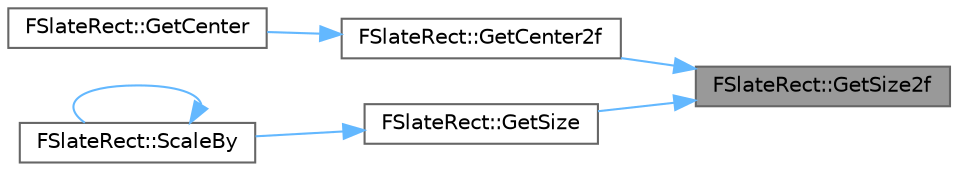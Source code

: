 digraph "FSlateRect::GetSize2f"
{
 // INTERACTIVE_SVG=YES
 // LATEX_PDF_SIZE
  bgcolor="transparent";
  edge [fontname=Helvetica,fontsize=10,labelfontname=Helvetica,labelfontsize=10];
  node [fontname=Helvetica,fontsize=10,shape=box,height=0.2,width=0.4];
  rankdir="RL";
  Node1 [id="Node000001",label="FSlateRect::GetSize2f",height=0.2,width=0.4,color="gray40", fillcolor="grey60", style="filled", fontcolor="black",tooltip=" "];
  Node1 -> Node2 [id="edge1_Node000001_Node000002",dir="back",color="steelblue1",style="solid",tooltip=" "];
  Node2 [id="Node000002",label="FSlateRect::GetCenter2f",height=0.2,width=0.4,color="grey40", fillcolor="white", style="filled",URL="$db/d16/classFSlateRect.html#ad053f22b170bc6fe0553c1b80f08c2bc",tooltip=" "];
  Node2 -> Node3 [id="edge2_Node000002_Node000003",dir="back",color="steelblue1",style="solid",tooltip=" "];
  Node3 [id="Node000003",label="FSlateRect::GetCenter",height=0.2,width=0.4,color="grey40", fillcolor="white", style="filled",URL="$db/d16/classFSlateRect.html#aef66b097cf25c6af780771b04addd2f6",tooltip="Returns the center of the rectangle."];
  Node1 -> Node4 [id="edge3_Node000001_Node000004",dir="back",color="steelblue1",style="solid",tooltip=" "];
  Node4 [id="Node000004",label="FSlateRect::GetSize",height=0.2,width=0.4,color="grey40", fillcolor="white", style="filled",URL="$db/d16/classFSlateRect.html#af42c6be0b0847c2d582d5134d2b6ef36",tooltip="Returns the size of the rectangle in each dimension."];
  Node4 -> Node5 [id="edge4_Node000004_Node000005",dir="back",color="steelblue1",style="solid",tooltip=" "];
  Node5 [id="Node000005",label="FSlateRect::ScaleBy",height=0.2,width=0.4,color="grey40", fillcolor="white", style="filled",URL="$db/d16/classFSlateRect.html#adcff7dfe0a463d38f37b4b6a225c9f00",tooltip="Return a rectangle that is scaled by the amount specified."];
  Node5 -> Node5 [id="edge5_Node000005_Node000005",dir="back",color="steelblue1",style="solid",tooltip=" "];
}
